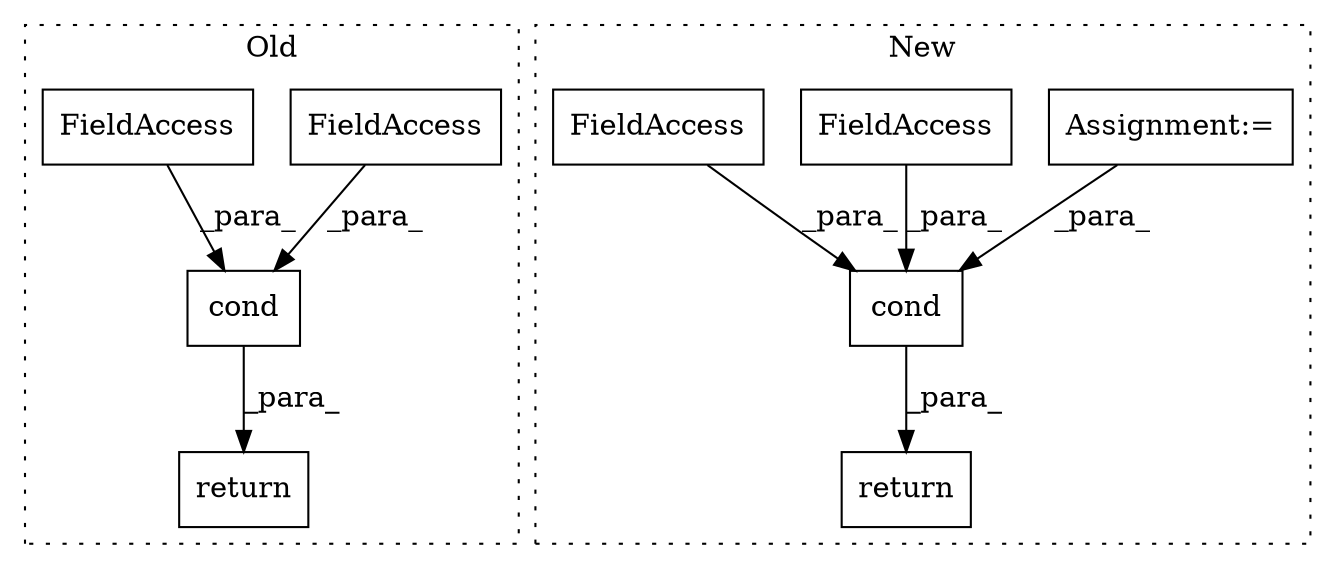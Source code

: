 digraph G {
subgraph cluster0 {
1 [label="cond" a="32" s="1200,1325" l="5,1" shape="box"];
3 [label="return" a="41" s="1182" l="7" shape="box"];
5 [label="FieldAccess" a="22" s="1317" l="8" shape="box"];
6 [label="FieldAccess" a="22" s="1309" l="7" shape="box"];
label = "Old";
style="dotted";
}
subgraph cluster1 {
2 [label="return" a="41" s="1271" l="7" shape="box"];
4 [label="Assignment:=" a="7" s="1157" l="1" shape="box"];
7 [label="cond" a="32" s="1289,1315" l="5,1" shape="box"];
8 [label="FieldAccess" a="22" s="1299" l="7" shape="box"];
9 [label="FieldAccess" a="22" s="1307" l="8" shape="box"];
label = "New";
style="dotted";
}
1 -> 3 [label="_para_"];
4 -> 7 [label="_para_"];
5 -> 1 [label="_para_"];
6 -> 1 [label="_para_"];
7 -> 2 [label="_para_"];
8 -> 7 [label="_para_"];
9 -> 7 [label="_para_"];
}